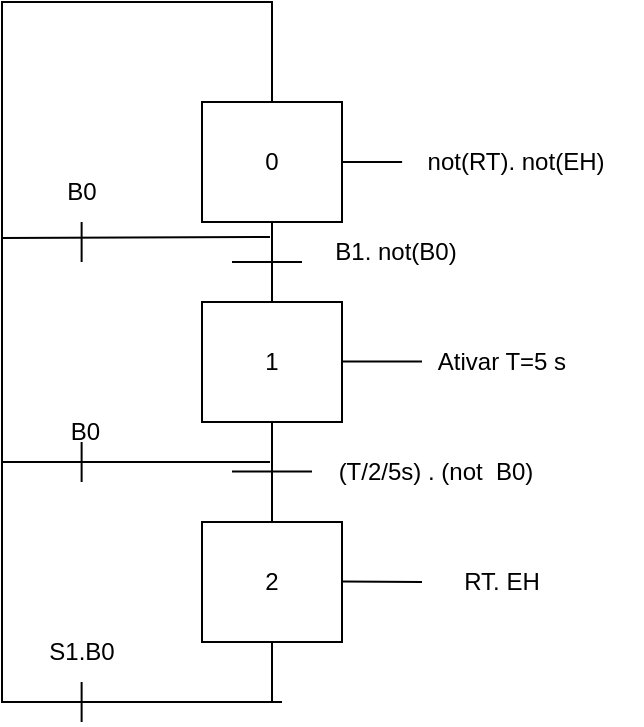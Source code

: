 <mxfile version="21.2.3" type="device">
  <diagram name="Página-1" id="QdA-1p3HR_LGYh6ALl9Q">
    <mxGraphModel dx="798" dy="410" grid="1" gridSize="10" guides="1" tooltips="1" connect="1" arrows="1" fold="1" page="1" pageScale="1" pageWidth="827" pageHeight="1169" math="0" shadow="0">
      <root>
        <mxCell id="0" />
        <mxCell id="1" parent="0" />
        <mxCell id="wffhdXwrpVQ_d5Xs4Mnd-1" value="0" style="rounded=0;whiteSpace=wrap;html=1;" parent="1" vertex="1">
          <mxGeometry x="280" y="340" width="70" height="60" as="geometry" />
        </mxCell>
        <mxCell id="wffhdXwrpVQ_d5Xs4Mnd-2" value="1" style="rounded=0;whiteSpace=wrap;html=1;" parent="1" vertex="1">
          <mxGeometry x="280" y="440" width="70" height="60" as="geometry" />
        </mxCell>
        <mxCell id="wffhdXwrpVQ_d5Xs4Mnd-3" value="2" style="rounded=0;whiteSpace=wrap;html=1;" parent="1" vertex="1">
          <mxGeometry x="280" y="550" width="70" height="60" as="geometry" />
        </mxCell>
        <mxCell id="wffhdXwrpVQ_d5Xs4Mnd-5" value="" style="endArrow=none;html=1;rounded=0;entryX=0.5;entryY=0;entryDx=0;entryDy=0;" parent="1" target="wffhdXwrpVQ_d5Xs4Mnd-1" edge="1">
          <mxGeometry width="50" height="50" relative="1" as="geometry">
            <mxPoint x="310" y="640" as="sourcePoint" />
            <mxPoint x="440" y="720" as="targetPoint" />
            <Array as="points">
              <mxPoint x="180" y="640" />
              <mxPoint x="180" y="290" />
              <mxPoint x="315" y="290" />
            </Array>
          </mxGeometry>
        </mxCell>
        <mxCell id="wffhdXwrpVQ_d5Xs4Mnd-6" value="" style="endArrow=none;html=1;rounded=0;" parent="1" edge="1">
          <mxGeometry width="50" height="50" relative="1" as="geometry">
            <mxPoint x="295" y="420" as="sourcePoint" />
            <mxPoint x="330" y="420" as="targetPoint" />
          </mxGeometry>
        </mxCell>
        <mxCell id="wffhdXwrpVQ_d5Xs4Mnd-8" value="" style="endArrow=none;html=1;rounded=0;exitX=1;exitY=0.5;exitDx=0;exitDy=0;entryX=0.048;entryY=0.5;entryDx=0;entryDy=0;entryPerimeter=0;" parent="1" source="wffhdXwrpVQ_d5Xs4Mnd-1" edge="1" target="wffhdXwrpVQ_d5Xs4Mnd-9">
          <mxGeometry width="50" height="50" relative="1" as="geometry">
            <mxPoint x="400" y="770" as="sourcePoint" />
            <mxPoint x="390" y="370" as="targetPoint" />
          </mxGeometry>
        </mxCell>
        <mxCell id="wffhdXwrpVQ_d5Xs4Mnd-9" value="not(RT). not(EH)" style="text;html=1;strokeColor=none;fillColor=none;align=center;verticalAlign=middle;whiteSpace=wrap;rounded=0;" parent="1" vertex="1">
          <mxGeometry x="374" y="355" width="126" height="30" as="geometry" />
        </mxCell>
        <mxCell id="wffhdXwrpVQ_d5Xs4Mnd-10" value="" style="endArrow=none;html=1;rounded=0;entryX=0.5;entryY=1;entryDx=0;entryDy=0;exitX=0.5;exitY=0;exitDx=0;exitDy=0;" parent="1" source="wffhdXwrpVQ_d5Xs4Mnd-2" target="wffhdXwrpVQ_d5Xs4Mnd-1" edge="1">
          <mxGeometry width="50" height="50" relative="1" as="geometry">
            <mxPoint x="320" y="440" as="sourcePoint" />
            <mxPoint x="440" y="720" as="targetPoint" />
          </mxGeometry>
        </mxCell>
        <mxCell id="wffhdXwrpVQ_d5Xs4Mnd-11" value="B1. not(B0)" style="text;html=1;strokeColor=none;fillColor=none;align=center;verticalAlign=middle;whiteSpace=wrap;rounded=0;" parent="1" vertex="1">
          <mxGeometry x="314" y="400" width="126" height="30" as="geometry" />
        </mxCell>
        <mxCell id="wffhdXwrpVQ_d5Xs4Mnd-12" value="Ativar T=5 s" style="text;html=1;strokeColor=none;fillColor=none;align=center;verticalAlign=middle;whiteSpace=wrap;rounded=0;" parent="1" vertex="1">
          <mxGeometry x="370" y="455" width="120" height="30" as="geometry" />
        </mxCell>
        <mxCell id="wffhdXwrpVQ_d5Xs4Mnd-16" value="" style="endArrow=none;html=1;rounded=0;exitX=1;exitY=0.5;exitDx=0;exitDy=0;" parent="1" edge="1">
          <mxGeometry width="50" height="50" relative="1" as="geometry">
            <mxPoint x="350" y="469.76" as="sourcePoint" />
            <mxPoint x="390" y="469.76" as="targetPoint" />
          </mxGeometry>
        </mxCell>
        <mxCell id="wffhdXwrpVQ_d5Xs4Mnd-17" value="(T/2/5s) . (not&amp;nbsp; B0)" style="text;html=1;strokeColor=none;fillColor=none;align=center;verticalAlign=middle;whiteSpace=wrap;rounded=0;" parent="1" vertex="1">
          <mxGeometry x="314" y="520" width="166" height="10" as="geometry" />
        </mxCell>
        <mxCell id="wffhdXwrpVQ_d5Xs4Mnd-18" value="" style="endArrow=none;html=1;rounded=0;" parent="1" edge="1">
          <mxGeometry width="50" height="50" relative="1" as="geometry">
            <mxPoint x="295" y="524.76" as="sourcePoint" />
            <mxPoint x="335" y="524.76" as="targetPoint" />
          </mxGeometry>
        </mxCell>
        <mxCell id="wffhdXwrpVQ_d5Xs4Mnd-19" value="" style="endArrow=none;html=1;rounded=0;entryX=0.5;entryY=1;entryDx=0;entryDy=0;exitX=0.5;exitY=0;exitDx=0;exitDy=0;" parent="1" source="wffhdXwrpVQ_d5Xs4Mnd-3" edge="1">
          <mxGeometry width="50" height="50" relative="1" as="geometry">
            <mxPoint x="315" y="530" as="sourcePoint" />
            <mxPoint x="315" y="500" as="targetPoint" />
          </mxGeometry>
        </mxCell>
        <mxCell id="wffhdXwrpVQ_d5Xs4Mnd-23" value="RT. EH" style="text;html=1;strokeColor=none;fillColor=none;align=center;verticalAlign=middle;whiteSpace=wrap;rounded=0;" parent="1" vertex="1">
          <mxGeometry x="370" y="565" width="120" height="30" as="geometry" />
        </mxCell>
        <mxCell id="wffhdXwrpVQ_d5Xs4Mnd-25" value="" style="endArrow=none;html=1;rounded=0;exitX=1;exitY=0.5;exitDx=0;exitDy=0;" parent="1" edge="1">
          <mxGeometry width="50" height="50" relative="1" as="geometry">
            <mxPoint x="350" y="579.8" as="sourcePoint" />
            <mxPoint x="390" y="580" as="targetPoint" />
          </mxGeometry>
        </mxCell>
        <mxCell id="ARCqItQjN_vqQXYxKfKU-2" value="" style="endArrow=none;html=1;rounded=0;entryX=0.5;entryY=1;entryDx=0;entryDy=0;" edge="1" parent="1" target="wffhdXwrpVQ_d5Xs4Mnd-3">
          <mxGeometry width="50" height="50" relative="1" as="geometry">
            <mxPoint x="315" y="640" as="sourcePoint" />
            <mxPoint x="190" y="520" as="targetPoint" />
          </mxGeometry>
        </mxCell>
        <mxCell id="ARCqItQjN_vqQXYxKfKU-4" value="" style="endArrow=none;html=1;rounded=0;exitX=0;exitY=0.25;exitDx=0;exitDy=0;" edge="1" parent="1" source="wffhdXwrpVQ_d5Xs4Mnd-11">
          <mxGeometry width="50" height="50" relative="1" as="geometry">
            <mxPoint x="320" y="410" as="sourcePoint" />
            <mxPoint x="180" y="408" as="targetPoint" />
          </mxGeometry>
        </mxCell>
        <mxCell id="ARCqItQjN_vqQXYxKfKU-6" value="" style="endArrow=none;html=1;rounded=0;exitX=0;exitY=0;exitDx=0;exitDy=0;" edge="1" parent="1" source="wffhdXwrpVQ_d5Xs4Mnd-17">
          <mxGeometry width="50" height="50" relative="1" as="geometry">
            <mxPoint x="310" y="520" as="sourcePoint" />
            <mxPoint x="180" y="520" as="targetPoint" />
          </mxGeometry>
        </mxCell>
        <mxCell id="ARCqItQjN_vqQXYxKfKU-7" value="S1.B0" style="text;html=1;strokeColor=none;fillColor=none;align=center;verticalAlign=middle;whiteSpace=wrap;rounded=0;" vertex="1" parent="1">
          <mxGeometry x="180" y="600" width="80" height="30" as="geometry" />
        </mxCell>
        <mxCell id="ARCqItQjN_vqQXYxKfKU-8" value="" style="endArrow=none;html=1;rounded=0;" edge="1" parent="1">
          <mxGeometry width="50" height="50" relative="1" as="geometry">
            <mxPoint x="320" y="640" as="sourcePoint" />
            <mxPoint x="180" y="640" as="targetPoint" />
          </mxGeometry>
        </mxCell>
        <mxCell id="ARCqItQjN_vqQXYxKfKU-9" value="&amp;nbsp;B0" style="text;html=1;strokeColor=none;fillColor=none;align=center;verticalAlign=middle;whiteSpace=wrap;rounded=0;" vertex="1" parent="1">
          <mxGeometry x="180" y="490" width="80" height="30" as="geometry" />
        </mxCell>
        <mxCell id="ARCqItQjN_vqQXYxKfKU-10" value="B0" style="text;html=1;strokeColor=none;fillColor=none;align=center;verticalAlign=middle;whiteSpace=wrap;rounded=0;" vertex="1" parent="1">
          <mxGeometry x="180" y="370" width="80" height="30" as="geometry" />
        </mxCell>
        <mxCell id="ARCqItQjN_vqQXYxKfKU-12" value="" style="endArrow=none;html=1;rounded=0;" edge="1" parent="1">
          <mxGeometry width="50" height="50" relative="1" as="geometry">
            <mxPoint x="219.81" y="420" as="sourcePoint" />
            <mxPoint x="219.81" y="400" as="targetPoint" />
          </mxGeometry>
        </mxCell>
        <mxCell id="ARCqItQjN_vqQXYxKfKU-13" value="" style="endArrow=none;html=1;rounded=0;" edge="1" parent="1">
          <mxGeometry width="50" height="50" relative="1" as="geometry">
            <mxPoint x="219.81" y="530" as="sourcePoint" />
            <mxPoint x="219.81" y="510" as="targetPoint" />
          </mxGeometry>
        </mxCell>
        <mxCell id="ARCqItQjN_vqQXYxKfKU-14" value="" style="endArrow=none;html=1;rounded=0;" edge="1" parent="1">
          <mxGeometry width="50" height="50" relative="1" as="geometry">
            <mxPoint x="219.81" y="650" as="sourcePoint" />
            <mxPoint x="219.81" y="630" as="targetPoint" />
          </mxGeometry>
        </mxCell>
      </root>
    </mxGraphModel>
  </diagram>
</mxfile>
